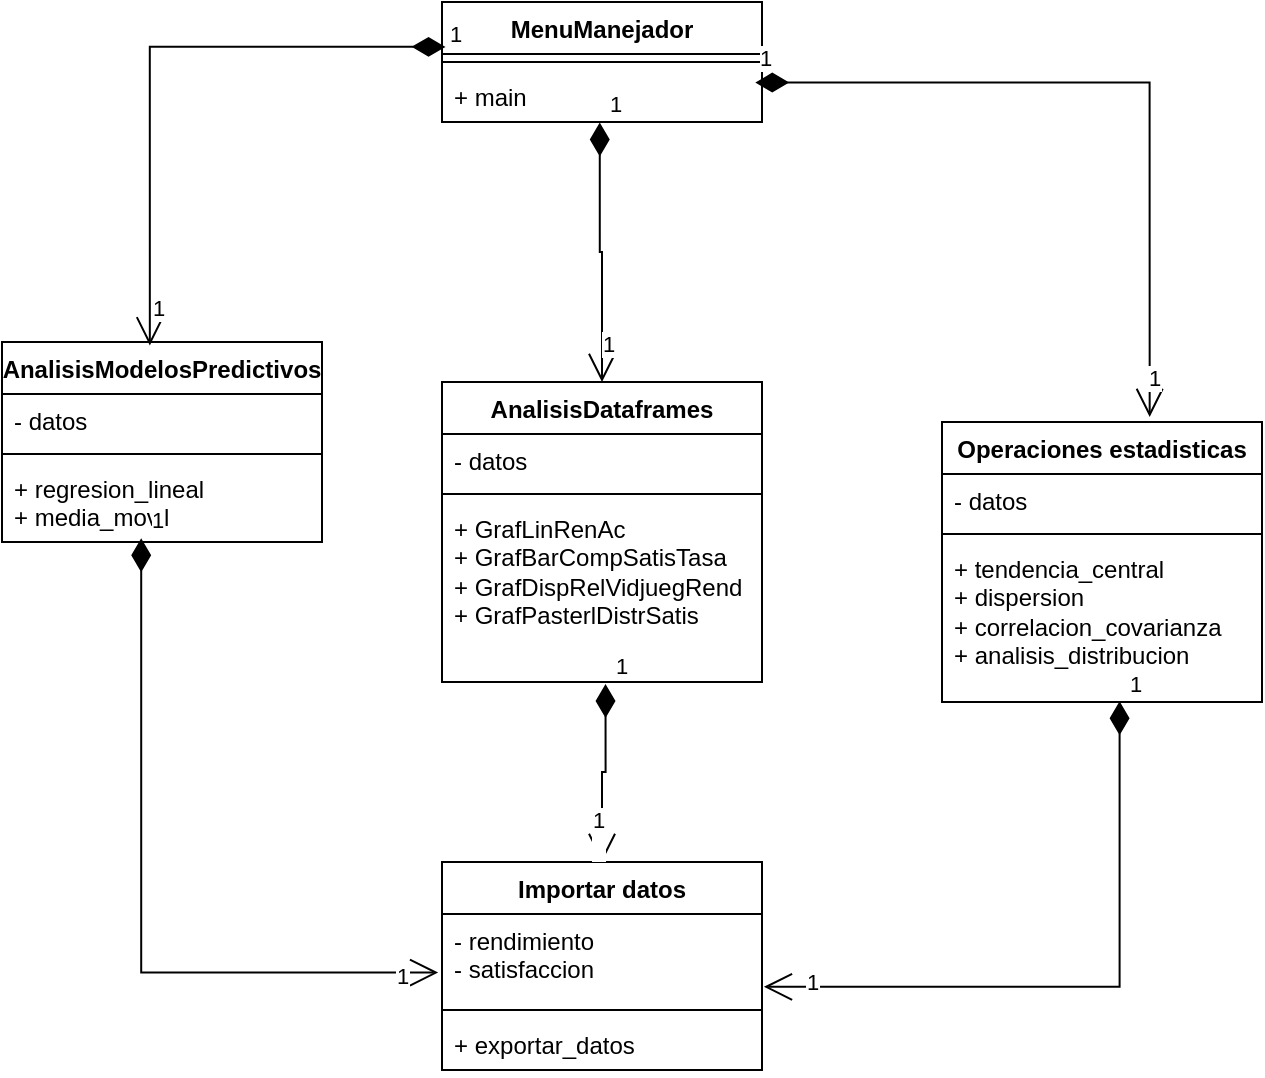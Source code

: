 <mxfile version="26.0.16">
  <diagram name="Página-1" id="shoFTjJNK3HkVdGetXmt">
    <mxGraphModel dx="1442" dy="786" grid="1" gridSize="10" guides="1" tooltips="1" connect="1" arrows="1" fold="1" page="1" pageScale="1" pageWidth="827" pageHeight="1169" math="0" shadow="0">
      <root>
        <mxCell id="0" />
        <mxCell id="1" parent="0" />
        <mxCell id="ndru6-qMAjkR5ZIpshtx-1" value="Importar datos" style="swimlane;fontStyle=1;align=center;verticalAlign=top;childLayout=stackLayout;horizontal=1;startSize=26;horizontalStack=0;resizeParent=1;resizeParentMax=0;resizeLast=0;collapsible=1;marginBottom=0;whiteSpace=wrap;html=1;" vertex="1" parent="1">
          <mxGeometry x="190" y="1090" width="160" height="104" as="geometry" />
        </mxCell>
        <mxCell id="ndru6-qMAjkR5ZIpshtx-2" value="- rendimiento&lt;div&gt;- satisfaccion&lt;/div&gt;&lt;div&gt;&lt;br&gt;&lt;/div&gt;" style="text;strokeColor=none;fillColor=none;align=left;verticalAlign=top;spacingLeft=4;spacingRight=4;overflow=hidden;rotatable=0;points=[[0,0.5],[1,0.5]];portConstraint=eastwest;whiteSpace=wrap;html=1;" vertex="1" parent="ndru6-qMAjkR5ZIpshtx-1">
          <mxGeometry y="26" width="160" height="44" as="geometry" />
        </mxCell>
        <mxCell id="ndru6-qMAjkR5ZIpshtx-3" value="" style="line;strokeWidth=1;fillColor=none;align=left;verticalAlign=middle;spacingTop=-1;spacingLeft=3;spacingRight=3;rotatable=0;labelPosition=right;points=[];portConstraint=eastwest;strokeColor=inherit;" vertex="1" parent="ndru6-qMAjkR5ZIpshtx-1">
          <mxGeometry y="70" width="160" height="8" as="geometry" />
        </mxCell>
        <mxCell id="ndru6-qMAjkR5ZIpshtx-4" value="+ exportar_datos" style="text;strokeColor=none;fillColor=none;align=left;verticalAlign=top;spacingLeft=4;spacingRight=4;overflow=hidden;rotatable=0;points=[[0,0.5],[1,0.5]];portConstraint=eastwest;whiteSpace=wrap;html=1;" vertex="1" parent="ndru6-qMAjkR5ZIpshtx-1">
          <mxGeometry y="78" width="160" height="26" as="geometry" />
        </mxCell>
        <mxCell id="ndru6-qMAjkR5ZIpshtx-5" value="Operaciones estadisticas" style="swimlane;fontStyle=1;align=center;verticalAlign=top;childLayout=stackLayout;horizontal=1;startSize=26;horizontalStack=0;resizeParent=1;resizeParentMax=0;resizeLast=0;collapsible=1;marginBottom=0;whiteSpace=wrap;html=1;" vertex="1" parent="1">
          <mxGeometry x="440" y="870" width="160" height="140" as="geometry" />
        </mxCell>
        <mxCell id="ndru6-qMAjkR5ZIpshtx-6" value="- datos" style="text;strokeColor=none;fillColor=none;align=left;verticalAlign=top;spacingLeft=4;spacingRight=4;overflow=hidden;rotatable=0;points=[[0,0.5],[1,0.5]];portConstraint=eastwest;whiteSpace=wrap;html=1;" vertex="1" parent="ndru6-qMAjkR5ZIpshtx-5">
          <mxGeometry y="26" width="160" height="26" as="geometry" />
        </mxCell>
        <mxCell id="ndru6-qMAjkR5ZIpshtx-7" value="" style="line;strokeWidth=1;fillColor=none;align=left;verticalAlign=middle;spacingTop=-1;spacingLeft=3;spacingRight=3;rotatable=0;labelPosition=right;points=[];portConstraint=eastwest;strokeColor=inherit;" vertex="1" parent="ndru6-qMAjkR5ZIpshtx-5">
          <mxGeometry y="52" width="160" height="8" as="geometry" />
        </mxCell>
        <mxCell id="ndru6-qMAjkR5ZIpshtx-8" value="+ tendencia_central&lt;div&gt;+ dispersion&lt;/div&gt;&lt;div&gt;+ correlacion_covarianza&lt;/div&gt;&lt;div&gt;+ analisis_distribucion&lt;/div&gt;" style="text;strokeColor=none;fillColor=none;align=left;verticalAlign=top;spacingLeft=4;spacingRight=4;overflow=hidden;rotatable=0;points=[[0,0.5],[1,0.5]];portConstraint=eastwest;whiteSpace=wrap;html=1;" vertex="1" parent="ndru6-qMAjkR5ZIpshtx-5">
          <mxGeometry y="60" width="160" height="80" as="geometry" />
        </mxCell>
        <mxCell id="ndru6-qMAjkR5ZIpshtx-9" value="AnalisisDataframes" style="swimlane;fontStyle=1;align=center;verticalAlign=top;childLayout=stackLayout;horizontal=1;startSize=26;horizontalStack=0;resizeParent=1;resizeParentMax=0;resizeLast=0;collapsible=1;marginBottom=0;whiteSpace=wrap;html=1;" vertex="1" parent="1">
          <mxGeometry x="190" y="850" width="160" height="150" as="geometry" />
        </mxCell>
        <mxCell id="ndru6-qMAjkR5ZIpshtx-10" value="- datos" style="text;strokeColor=none;fillColor=none;align=left;verticalAlign=top;spacingLeft=4;spacingRight=4;overflow=hidden;rotatable=0;points=[[0,0.5],[1,0.5]];portConstraint=eastwest;whiteSpace=wrap;html=1;" vertex="1" parent="ndru6-qMAjkR5ZIpshtx-9">
          <mxGeometry y="26" width="160" height="26" as="geometry" />
        </mxCell>
        <mxCell id="ndru6-qMAjkR5ZIpshtx-11" value="" style="line;strokeWidth=1;fillColor=none;align=left;verticalAlign=middle;spacingTop=-1;spacingLeft=3;spacingRight=3;rotatable=0;labelPosition=right;points=[];portConstraint=eastwest;strokeColor=inherit;" vertex="1" parent="ndru6-qMAjkR5ZIpshtx-9">
          <mxGeometry y="52" width="160" height="8" as="geometry" />
        </mxCell>
        <mxCell id="ndru6-qMAjkR5ZIpshtx-12" value="+ GrafLinRenAc&lt;div&gt;+ GrafBarCompSatisTasa&lt;/div&gt;&lt;div&gt;+ GrafDispRelVidjuegRend&lt;/div&gt;&lt;div&gt;+ GrafPasterlDistrSatis&lt;/div&gt;" style="text;strokeColor=none;fillColor=none;align=left;verticalAlign=top;spacingLeft=4;spacingRight=4;overflow=hidden;rotatable=0;points=[[0,0.5],[1,0.5]];portConstraint=eastwest;whiteSpace=wrap;html=1;" vertex="1" parent="ndru6-qMAjkR5ZIpshtx-9">
          <mxGeometry y="60" width="160" height="90" as="geometry" />
        </mxCell>
        <mxCell id="ndru6-qMAjkR5ZIpshtx-13" value="AnalisisModelosPredictivos" style="swimlane;fontStyle=1;align=center;verticalAlign=top;childLayout=stackLayout;horizontal=1;startSize=26;horizontalStack=0;resizeParent=1;resizeParentMax=0;resizeLast=0;collapsible=1;marginBottom=0;whiteSpace=wrap;html=1;" vertex="1" parent="1">
          <mxGeometry x="-30" y="830" width="160" height="100" as="geometry" />
        </mxCell>
        <mxCell id="ndru6-qMAjkR5ZIpshtx-14" value="- datos" style="text;strokeColor=none;fillColor=none;align=left;verticalAlign=top;spacingLeft=4;spacingRight=4;overflow=hidden;rotatable=0;points=[[0,0.5],[1,0.5]];portConstraint=eastwest;whiteSpace=wrap;html=1;" vertex="1" parent="ndru6-qMAjkR5ZIpshtx-13">
          <mxGeometry y="26" width="160" height="26" as="geometry" />
        </mxCell>
        <mxCell id="ndru6-qMAjkR5ZIpshtx-15" value="" style="line;strokeWidth=1;fillColor=none;align=left;verticalAlign=middle;spacingTop=-1;spacingLeft=3;spacingRight=3;rotatable=0;labelPosition=right;points=[];portConstraint=eastwest;strokeColor=inherit;" vertex="1" parent="ndru6-qMAjkR5ZIpshtx-13">
          <mxGeometry y="52" width="160" height="8" as="geometry" />
        </mxCell>
        <mxCell id="ndru6-qMAjkR5ZIpshtx-16" value="+ regresion_lineal&lt;div&gt;+ media_movil&lt;/div&gt;" style="text;strokeColor=none;fillColor=none;align=left;verticalAlign=top;spacingLeft=4;spacingRight=4;overflow=hidden;rotatable=0;points=[[0,0.5],[1,0.5]];portConstraint=eastwest;whiteSpace=wrap;html=1;" vertex="1" parent="ndru6-qMAjkR5ZIpshtx-13">
          <mxGeometry y="60" width="160" height="40" as="geometry" />
        </mxCell>
        <mxCell id="ndru6-qMAjkR5ZIpshtx-17" value="MenuManejador" style="swimlane;fontStyle=1;align=center;verticalAlign=top;childLayout=stackLayout;horizontal=1;startSize=26;horizontalStack=0;resizeParent=1;resizeParentMax=0;resizeLast=0;collapsible=1;marginBottom=0;whiteSpace=wrap;html=1;" vertex="1" parent="1">
          <mxGeometry x="190" y="660" width="160" height="60" as="geometry" />
        </mxCell>
        <mxCell id="ndru6-qMAjkR5ZIpshtx-19" value="" style="line;strokeWidth=1;fillColor=none;align=left;verticalAlign=middle;spacingTop=-1;spacingLeft=3;spacingRight=3;rotatable=0;labelPosition=right;points=[];portConstraint=eastwest;strokeColor=inherit;" vertex="1" parent="ndru6-qMAjkR5ZIpshtx-17">
          <mxGeometry y="26" width="160" height="8" as="geometry" />
        </mxCell>
        <mxCell id="ndru6-qMAjkR5ZIpshtx-20" value="+ main" style="text;strokeColor=none;fillColor=none;align=left;verticalAlign=top;spacingLeft=4;spacingRight=4;overflow=hidden;rotatable=0;points=[[0,0.5],[1,0.5]];portConstraint=eastwest;whiteSpace=wrap;html=1;" vertex="1" parent="ndru6-qMAjkR5ZIpshtx-17">
          <mxGeometry y="34" width="160" height="26" as="geometry" />
        </mxCell>
        <mxCell id="ndru6-qMAjkR5ZIpshtx-21" value="1" style="endArrow=open;html=1;endSize=12;startArrow=diamondThin;startSize=14;startFill=1;edgeStyle=orthogonalEdgeStyle;align=left;verticalAlign=bottom;rounded=0;entryX=0.462;entryY=0.017;entryDx=0;entryDy=0;entryPerimeter=0;exitX=0.011;exitY=0.374;exitDx=0;exitDy=0;exitPerimeter=0;" edge="1" parent="1" source="ndru6-qMAjkR5ZIpshtx-17" target="ndru6-qMAjkR5ZIpshtx-13">
          <mxGeometry x="-1" y="3" relative="1" as="geometry">
            <mxPoint x="210" y="660" as="sourcePoint" />
            <mxPoint x="370" y="660" as="targetPoint" />
          </mxGeometry>
        </mxCell>
        <mxCell id="ndru6-qMAjkR5ZIpshtx-32" value="1" style="edgeLabel;html=1;align=center;verticalAlign=middle;resizable=0;points=[];" vertex="1" connectable="0" parent="ndru6-qMAjkR5ZIpshtx-21">
          <mxGeometry x="0.87" y="4" relative="1" as="geometry">
            <mxPoint as="offset" />
          </mxGeometry>
        </mxCell>
        <mxCell id="ndru6-qMAjkR5ZIpshtx-22" value="1" style="endArrow=open;html=1;endSize=12;startArrow=diamondThin;startSize=14;startFill=1;edgeStyle=orthogonalEdgeStyle;align=left;verticalAlign=bottom;rounded=0;entryX=0.5;entryY=0;entryDx=0;entryDy=0;exitX=0.493;exitY=1.011;exitDx=0;exitDy=0;exitPerimeter=0;" edge="1" parent="1" source="ndru6-qMAjkR5ZIpshtx-20" target="ndru6-qMAjkR5ZIpshtx-9">
          <mxGeometry x="-1" y="3" relative="1" as="geometry">
            <mxPoint x="222" y="762" as="sourcePoint" />
            <mxPoint x="54" y="842" as="targetPoint" />
          </mxGeometry>
        </mxCell>
        <mxCell id="ndru6-qMAjkR5ZIpshtx-33" value="1" style="edgeLabel;html=1;align=center;verticalAlign=middle;resizable=0;points=[];" vertex="1" connectable="0" parent="ndru6-qMAjkR5ZIpshtx-22">
          <mxGeometry x="0.716" y="3" relative="1" as="geometry">
            <mxPoint as="offset" />
          </mxGeometry>
        </mxCell>
        <mxCell id="ndru6-qMAjkR5ZIpshtx-23" value="1" style="endArrow=open;html=1;endSize=12;startArrow=diamondThin;startSize=14;startFill=1;edgeStyle=orthogonalEdgeStyle;align=left;verticalAlign=bottom;rounded=0;entryX=0.649;entryY=-0.018;entryDx=0;entryDy=0;entryPerimeter=0;exitX=0.979;exitY=0.242;exitDx=0;exitDy=0;exitPerimeter=0;" edge="1" parent="1" source="ndru6-qMAjkR5ZIpshtx-20" target="ndru6-qMAjkR5ZIpshtx-5">
          <mxGeometry x="-1" y="3" relative="1" as="geometry">
            <mxPoint x="232" y="772" as="sourcePoint" />
            <mxPoint x="64" y="852" as="targetPoint" />
          </mxGeometry>
        </mxCell>
        <mxCell id="ndru6-qMAjkR5ZIpshtx-34" value="1" style="edgeLabel;html=1;align=center;verticalAlign=middle;resizable=0;points=[];" vertex="1" connectable="0" parent="ndru6-qMAjkR5ZIpshtx-23">
          <mxGeometry x="0.89" y="2" relative="1" as="geometry">
            <mxPoint as="offset" />
          </mxGeometry>
        </mxCell>
        <mxCell id="ndru6-qMAjkR5ZIpshtx-24" value="1" style="endArrow=open;html=1;endSize=12;startArrow=diamondThin;startSize=14;startFill=1;edgeStyle=orthogonalEdgeStyle;align=left;verticalAlign=bottom;rounded=0;entryX=-0.012;entryY=0.666;entryDx=0;entryDy=0;entryPerimeter=0;exitX=0.435;exitY=0.954;exitDx=0;exitDy=0;exitPerimeter=0;" edge="1" parent="1" source="ndru6-qMAjkR5ZIpshtx-16" target="ndru6-qMAjkR5ZIpshtx-2">
          <mxGeometry x="-1" y="3" relative="1" as="geometry">
            <mxPoint x="41" y="940" as="sourcePoint" />
            <mxPoint x="160" y="1070" as="targetPoint" />
            <Array as="points">
              <mxPoint x="40" y="1145" />
            </Array>
          </mxGeometry>
        </mxCell>
        <mxCell id="ndru6-qMAjkR5ZIpshtx-28" value="1" style="edgeLabel;html=1;align=center;verticalAlign=middle;resizable=0;points=[];" vertex="1" connectable="0" parent="ndru6-qMAjkR5ZIpshtx-24">
          <mxGeometry x="0.898" y="-1" relative="1" as="geometry">
            <mxPoint as="offset" />
          </mxGeometry>
        </mxCell>
        <mxCell id="ndru6-qMAjkR5ZIpshtx-25" value="1" style="endArrow=open;html=1;endSize=12;startArrow=diamondThin;startSize=14;startFill=1;edgeStyle=orthogonalEdgeStyle;align=left;verticalAlign=bottom;rounded=0;exitX=0.511;exitY=1.011;exitDx=0;exitDy=0;exitPerimeter=0;entryX=0.5;entryY=0;entryDx=0;entryDy=0;" edge="1" parent="1" source="ndru6-qMAjkR5ZIpshtx-12" target="ndru6-qMAjkR5ZIpshtx-1">
          <mxGeometry x="-1" y="3" relative="1" as="geometry">
            <mxPoint x="252" y="792" as="sourcePoint" />
            <mxPoint x="260" y="1080" as="targetPoint" />
          </mxGeometry>
        </mxCell>
        <mxCell id="ndru6-qMAjkR5ZIpshtx-27" value="1&lt;div&gt;&lt;br&gt;&lt;/div&gt;" style="edgeLabel;html=1;align=center;verticalAlign=middle;resizable=0;points=[];" vertex="1" connectable="0" parent="ndru6-qMAjkR5ZIpshtx-25">
          <mxGeometry x="0.701" y="-2" relative="1" as="geometry">
            <mxPoint as="offset" />
          </mxGeometry>
        </mxCell>
        <mxCell id="ndru6-qMAjkR5ZIpshtx-26" value="1" style="endArrow=open;html=1;endSize=12;startArrow=diamondThin;startSize=14;startFill=1;edgeStyle=orthogonalEdgeStyle;align=left;verticalAlign=bottom;rounded=0;exitX=0.555;exitY=0.995;exitDx=0;exitDy=0;exitPerimeter=0;entryX=1.006;entryY=0.828;entryDx=0;entryDy=0;entryPerimeter=0;" edge="1" parent="1" source="ndru6-qMAjkR5ZIpshtx-8" target="ndru6-qMAjkR5ZIpshtx-2">
          <mxGeometry x="-1" y="3" relative="1" as="geometry">
            <mxPoint x="530" y="1020" as="sourcePoint" />
            <mxPoint x="390" y="1080" as="targetPoint" />
          </mxGeometry>
        </mxCell>
        <mxCell id="ndru6-qMAjkR5ZIpshtx-30" value="1" style="edgeLabel;html=1;align=center;verticalAlign=middle;resizable=0;points=[];" vertex="1" connectable="0" parent="ndru6-qMAjkR5ZIpshtx-26">
          <mxGeometry x="0.853" y="-3" relative="1" as="geometry">
            <mxPoint as="offset" />
          </mxGeometry>
        </mxCell>
      </root>
    </mxGraphModel>
  </diagram>
</mxfile>
